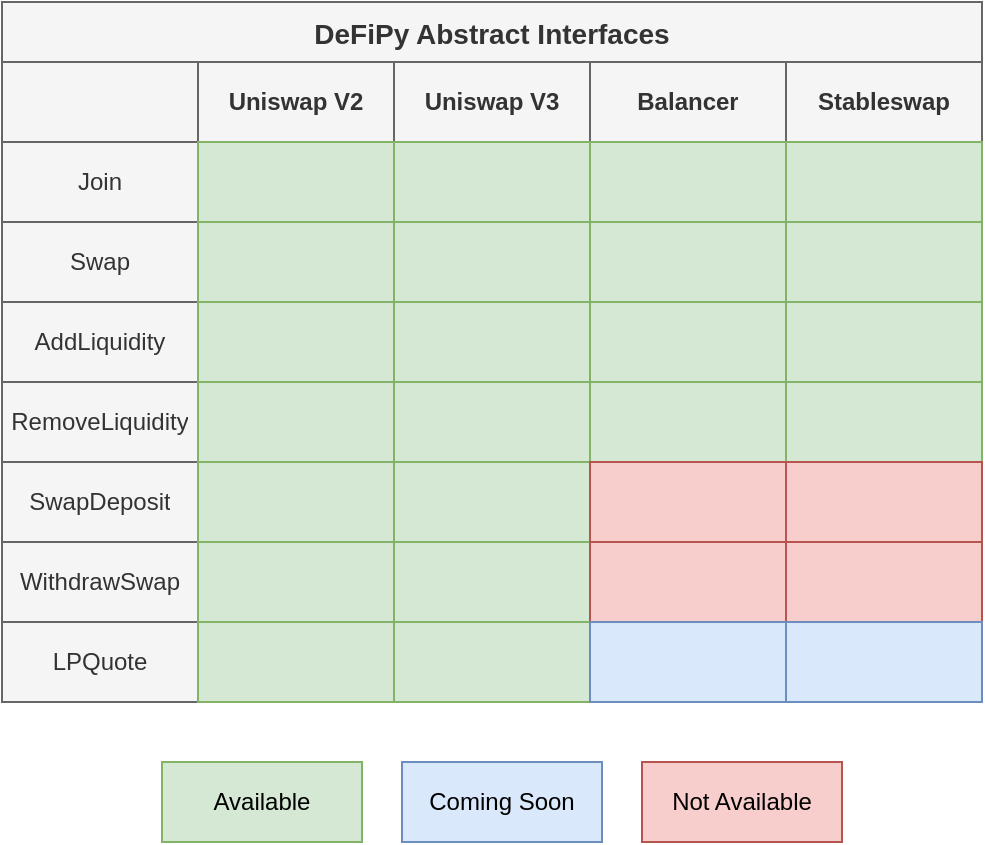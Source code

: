 <mxfile version="27.1.3">
  <diagram name="Page-1" id="juA7UU1YTynV93mA4CoT">
    <mxGraphModel dx="1153" dy="1457" grid="0" gridSize="10" guides="1" tooltips="1" connect="1" arrows="1" fold="1" page="0" pageScale="1" pageWidth="850" pageHeight="1100" math="0" shadow="0">
      <root>
        <mxCell id="0" />
        <mxCell id="1" parent="0" />
        <mxCell id="jbloiGcfbBi2ztfxrmH3-165" value="DeFiPy Abstract Interfaces" style="shape=table;startSize=30;container=1;collapsible=0;childLayout=tableLayout;perimeterSpacing=1;swimlaneFillColor=none;fillColor=#f5f5f5;fontColor=#333333;strokeColor=#666666;fontStyle=1;fontSize=14;" parent="1" vertex="1">
          <mxGeometry x="-120" y="-510" width="490" height="350" as="geometry" />
        </mxCell>
        <mxCell id="jbloiGcfbBi2ztfxrmH3-166" value="" style="shape=tableRow;horizontal=0;startSize=0;swimlaneHead=0;swimlaneBody=0;strokeColor=inherit;top=0;left=0;bottom=0;right=0;collapsible=0;dropTarget=0;fillColor=none;points=[[0,0.5],[1,0.5]];portConstraint=eastwest;" parent="jbloiGcfbBi2ztfxrmH3-165" vertex="1">
          <mxGeometry y="30" width="490" height="40" as="geometry" />
        </mxCell>
        <mxCell id="jbloiGcfbBi2ztfxrmH3-167" value="" style="shape=partialRectangle;html=1;whiteSpace=wrap;connectable=0;strokeColor=#666666;overflow=hidden;fillColor=#f5f5f5;top=1;left=1;bottom=1;right=1;pointerEvents=1;fontColor=#333333;" parent="jbloiGcfbBi2ztfxrmH3-166" vertex="1">
          <mxGeometry width="98" height="40" as="geometry">
            <mxRectangle width="98" height="40" as="alternateBounds" />
          </mxGeometry>
        </mxCell>
        <mxCell id="jbloiGcfbBi2ztfxrmH3-168" value="&lt;b&gt;Uniswap V2&lt;/b&gt;" style="shape=partialRectangle;html=1;whiteSpace=wrap;connectable=0;strokeColor=#666666;overflow=hidden;fillColor=#f5f5f5;top=1;left=1;bottom=1;right=1;pointerEvents=1;fontColor=#333333;" parent="jbloiGcfbBi2ztfxrmH3-166" vertex="1">
          <mxGeometry x="98" width="98" height="40" as="geometry">
            <mxRectangle width="98" height="40" as="alternateBounds" />
          </mxGeometry>
        </mxCell>
        <mxCell id="jbloiGcfbBi2ztfxrmH3-169" value="&lt;b&gt;Uniswap V3&lt;/b&gt;" style="shape=partialRectangle;html=1;whiteSpace=wrap;connectable=0;strokeColor=#666666;overflow=hidden;fillColor=#f5f5f5;top=1;left=1;bottom=1;right=1;pointerEvents=1;fontColor=#333333;" parent="jbloiGcfbBi2ztfxrmH3-166" vertex="1">
          <mxGeometry x="196" width="98" height="40" as="geometry">
            <mxRectangle width="98" height="40" as="alternateBounds" />
          </mxGeometry>
        </mxCell>
        <mxCell id="jbloiGcfbBi2ztfxrmH3-170" value="&lt;b&gt;Balancer&lt;/b&gt;" style="shape=partialRectangle;html=1;whiteSpace=wrap;connectable=0;strokeColor=#666666;overflow=hidden;fillColor=#f5f5f5;top=1;left=1;bottom=1;right=1;pointerEvents=1;fontColor=#333333;" parent="jbloiGcfbBi2ztfxrmH3-166" vertex="1">
          <mxGeometry x="294" width="98" height="40" as="geometry">
            <mxRectangle width="98" height="40" as="alternateBounds" />
          </mxGeometry>
        </mxCell>
        <mxCell id="jbloiGcfbBi2ztfxrmH3-171" value="&lt;b&gt;Stableswap&lt;/b&gt;" style="shape=partialRectangle;html=1;whiteSpace=wrap;connectable=0;strokeColor=#666666;overflow=hidden;fillColor=#f5f5f5;top=1;left=1;bottom=1;right=1;pointerEvents=1;fontColor=#333333;" parent="jbloiGcfbBi2ztfxrmH3-166" vertex="1">
          <mxGeometry x="392" width="98" height="40" as="geometry">
            <mxRectangle width="98" height="40" as="alternateBounds" />
          </mxGeometry>
        </mxCell>
        <mxCell id="jbloiGcfbBi2ztfxrmH3-172" value="" style="shape=tableRow;horizontal=0;startSize=0;swimlaneHead=0;swimlaneBody=0;strokeColor=inherit;top=0;left=0;bottom=0;right=0;collapsible=0;dropTarget=0;fillColor=none;points=[[0,0.5],[1,0.5]];portConstraint=eastwest;" parent="jbloiGcfbBi2ztfxrmH3-165" vertex="1">
          <mxGeometry y="70" width="490" height="40" as="geometry" />
        </mxCell>
        <mxCell id="jbloiGcfbBi2ztfxrmH3-173" value="Join" style="shape=partialRectangle;html=1;whiteSpace=wrap;connectable=0;strokeColor=#666666;overflow=hidden;fillColor=#f5f5f5;top=1;left=1;bottom=1;right=1;pointerEvents=1;fontColor=#333333;" parent="jbloiGcfbBi2ztfxrmH3-172" vertex="1">
          <mxGeometry width="98" height="40" as="geometry">
            <mxRectangle width="98" height="40" as="alternateBounds" />
          </mxGeometry>
        </mxCell>
        <mxCell id="jbloiGcfbBi2ztfxrmH3-174" value="" style="shape=partialRectangle;html=1;whiteSpace=wrap;connectable=0;strokeColor=#82b366;overflow=hidden;fillColor=#d5e8d4;top=1;left=1;bottom=1;right=1;pointerEvents=1;perimeterSpacing=0;fillStyle=solid;" parent="jbloiGcfbBi2ztfxrmH3-172" vertex="1">
          <mxGeometry x="98" width="98" height="40" as="geometry">
            <mxRectangle width="98" height="40" as="alternateBounds" />
          </mxGeometry>
        </mxCell>
        <mxCell id="jbloiGcfbBi2ztfxrmH3-175" value="" style="shape=partialRectangle;html=1;whiteSpace=wrap;connectable=0;strokeColor=#82b366;overflow=hidden;fillColor=#d5e8d4;top=1;left=1;bottom=1;right=1;pointerEvents=1;fillStyle=solid;" parent="jbloiGcfbBi2ztfxrmH3-172" vertex="1">
          <mxGeometry x="196" width="98" height="40" as="geometry">
            <mxRectangle width="98" height="40" as="alternateBounds" />
          </mxGeometry>
        </mxCell>
        <mxCell id="jbloiGcfbBi2ztfxrmH3-176" value="" style="shape=partialRectangle;html=1;whiteSpace=wrap;connectable=0;strokeColor=#82b366;overflow=hidden;fillColor=#d5e8d4;top=1;left=1;bottom=1;right=1;pointerEvents=1;shadow=0;" parent="jbloiGcfbBi2ztfxrmH3-172" vertex="1">
          <mxGeometry x="294" width="98" height="40" as="geometry">
            <mxRectangle width="98" height="40" as="alternateBounds" />
          </mxGeometry>
        </mxCell>
        <mxCell id="jbloiGcfbBi2ztfxrmH3-177" value="" style="shape=partialRectangle;html=1;whiteSpace=wrap;connectable=0;strokeColor=#82b366;overflow=hidden;fillColor=#d5e8d4;top=1;left=1;bottom=1;right=1;pointerEvents=1;" parent="jbloiGcfbBi2ztfxrmH3-172" vertex="1">
          <mxGeometry x="392" width="98" height="40" as="geometry">
            <mxRectangle width="98" height="40" as="alternateBounds" />
          </mxGeometry>
        </mxCell>
        <mxCell id="jbloiGcfbBi2ztfxrmH3-178" value="" style="shape=tableRow;horizontal=0;startSize=0;swimlaneHead=0;swimlaneBody=0;strokeColor=inherit;top=0;left=0;bottom=0;right=0;collapsible=0;dropTarget=0;fillColor=none;points=[[0,0.5],[1,0.5]];portConstraint=eastwest;" parent="jbloiGcfbBi2ztfxrmH3-165" vertex="1">
          <mxGeometry y="110" width="490" height="40" as="geometry" />
        </mxCell>
        <mxCell id="jbloiGcfbBi2ztfxrmH3-179" value="Swap" style="shape=partialRectangle;html=1;whiteSpace=wrap;connectable=0;strokeColor=#666666;overflow=hidden;fillColor=#f5f5f5;top=1;left=1;bottom=1;right=1;pointerEvents=1;fontColor=#333333;" parent="jbloiGcfbBi2ztfxrmH3-178" vertex="1">
          <mxGeometry width="98" height="40" as="geometry">
            <mxRectangle width="98" height="40" as="alternateBounds" />
          </mxGeometry>
        </mxCell>
        <mxCell id="jbloiGcfbBi2ztfxrmH3-180" value="" style="shape=partialRectangle;html=1;whiteSpace=wrap;connectable=0;strokeColor=#82b366;overflow=hidden;fillColor=#d5e8d4;top=1;left=1;bottom=1;right=1;pointerEvents=1;" parent="jbloiGcfbBi2ztfxrmH3-178" vertex="1">
          <mxGeometry x="98" width="98" height="40" as="geometry">
            <mxRectangle width="98" height="40" as="alternateBounds" />
          </mxGeometry>
        </mxCell>
        <mxCell id="jbloiGcfbBi2ztfxrmH3-181" value="" style="shape=partialRectangle;html=1;whiteSpace=wrap;connectable=0;strokeColor=#82b366;overflow=hidden;fillColor=#d5e8d4;top=1;left=1;bottom=1;right=1;pointerEvents=1;" parent="jbloiGcfbBi2ztfxrmH3-178" vertex="1">
          <mxGeometry x="196" width="98" height="40" as="geometry">
            <mxRectangle width="98" height="40" as="alternateBounds" />
          </mxGeometry>
        </mxCell>
        <mxCell id="jbloiGcfbBi2ztfxrmH3-182" value="" style="shape=partialRectangle;html=1;whiteSpace=wrap;connectable=0;strokeColor=#82b366;overflow=hidden;fillColor=#d5e8d4;top=1;left=1;bottom=1;right=1;pointerEvents=1;" parent="jbloiGcfbBi2ztfxrmH3-178" vertex="1">
          <mxGeometry x="294" width="98" height="40" as="geometry">
            <mxRectangle width="98" height="40" as="alternateBounds" />
          </mxGeometry>
        </mxCell>
        <mxCell id="jbloiGcfbBi2ztfxrmH3-183" value="" style="shape=partialRectangle;html=1;whiteSpace=wrap;connectable=0;strokeColor=#82b366;overflow=hidden;fillColor=#d5e8d4;top=1;left=1;bottom=1;right=1;pointerEvents=1;" parent="jbloiGcfbBi2ztfxrmH3-178" vertex="1">
          <mxGeometry x="392" width="98" height="40" as="geometry">
            <mxRectangle width="98" height="40" as="alternateBounds" />
          </mxGeometry>
        </mxCell>
        <mxCell id="jbloiGcfbBi2ztfxrmH3-184" value="" style="shape=tableRow;horizontal=0;startSize=0;swimlaneHead=0;swimlaneBody=0;strokeColor=inherit;top=0;left=0;bottom=0;right=0;collapsible=0;dropTarget=0;fillColor=none;points=[[0,0.5],[1,0.5]];portConstraint=eastwest;" parent="jbloiGcfbBi2ztfxrmH3-165" vertex="1">
          <mxGeometry y="150" width="490" height="40" as="geometry" />
        </mxCell>
        <mxCell id="jbloiGcfbBi2ztfxrmH3-185" value="AddLiquidity" style="shape=partialRectangle;html=1;whiteSpace=wrap;connectable=0;strokeColor=#666666;overflow=hidden;fillColor=#f5f5f5;top=1;left=1;bottom=1;right=1;pointerEvents=1;fontColor=#333333;" parent="jbloiGcfbBi2ztfxrmH3-184" vertex="1">
          <mxGeometry width="98" height="40" as="geometry">
            <mxRectangle width="98" height="40" as="alternateBounds" />
          </mxGeometry>
        </mxCell>
        <mxCell id="jbloiGcfbBi2ztfxrmH3-186" value="" style="shape=partialRectangle;html=1;whiteSpace=wrap;connectable=0;strokeColor=#82b366;overflow=hidden;fillColor=#d5e8d4;top=1;left=1;bottom=1;right=1;pointerEvents=1;" parent="jbloiGcfbBi2ztfxrmH3-184" vertex="1">
          <mxGeometry x="98" width="98" height="40" as="geometry">
            <mxRectangle width="98" height="40" as="alternateBounds" />
          </mxGeometry>
        </mxCell>
        <mxCell id="jbloiGcfbBi2ztfxrmH3-187" value="" style="shape=partialRectangle;html=1;whiteSpace=wrap;connectable=0;strokeColor=#82b366;overflow=hidden;fillColor=#d5e8d4;top=1;left=1;bottom=1;right=1;pointerEvents=1;" parent="jbloiGcfbBi2ztfxrmH3-184" vertex="1">
          <mxGeometry x="196" width="98" height="40" as="geometry">
            <mxRectangle width="98" height="40" as="alternateBounds" />
          </mxGeometry>
        </mxCell>
        <mxCell id="jbloiGcfbBi2ztfxrmH3-188" value="" style="shape=partialRectangle;html=1;whiteSpace=wrap;connectable=0;strokeColor=#82b366;overflow=hidden;fillColor=#d5e8d4;top=1;left=1;bottom=1;right=1;pointerEvents=1;" parent="jbloiGcfbBi2ztfxrmH3-184" vertex="1">
          <mxGeometry x="294" width="98" height="40" as="geometry">
            <mxRectangle width="98" height="40" as="alternateBounds" />
          </mxGeometry>
        </mxCell>
        <mxCell id="jbloiGcfbBi2ztfxrmH3-189" value="" style="shape=partialRectangle;html=1;whiteSpace=wrap;connectable=0;strokeColor=#82b366;overflow=hidden;fillColor=#d5e8d4;top=1;left=1;bottom=1;right=1;pointerEvents=1;" parent="jbloiGcfbBi2ztfxrmH3-184" vertex="1">
          <mxGeometry x="392" width="98" height="40" as="geometry">
            <mxRectangle width="98" height="40" as="alternateBounds" />
          </mxGeometry>
        </mxCell>
        <mxCell id="jbloiGcfbBi2ztfxrmH3-190" value="" style="shape=tableRow;horizontal=0;startSize=0;swimlaneHead=0;swimlaneBody=0;strokeColor=inherit;top=0;left=0;bottom=0;right=0;collapsible=0;dropTarget=0;fillColor=none;points=[[0,0.5],[1,0.5]];portConstraint=eastwest;" parent="jbloiGcfbBi2ztfxrmH3-165" vertex="1">
          <mxGeometry y="190" width="490" height="40" as="geometry" />
        </mxCell>
        <mxCell id="jbloiGcfbBi2ztfxrmH3-191" value="RemoveLiquidity" style="shape=partialRectangle;html=1;whiteSpace=wrap;connectable=0;strokeColor=#666666;overflow=hidden;fillColor=#f5f5f5;top=1;left=1;bottom=1;right=1;pointerEvents=1;fontColor=#333333;" parent="jbloiGcfbBi2ztfxrmH3-190" vertex="1">
          <mxGeometry width="98" height="40" as="geometry">
            <mxRectangle width="98" height="40" as="alternateBounds" />
          </mxGeometry>
        </mxCell>
        <mxCell id="jbloiGcfbBi2ztfxrmH3-192" value="" style="shape=partialRectangle;html=1;whiteSpace=wrap;connectable=0;strokeColor=#82b366;overflow=hidden;fillColor=#d5e8d4;top=1;left=1;bottom=1;right=1;pointerEvents=1;" parent="jbloiGcfbBi2ztfxrmH3-190" vertex="1">
          <mxGeometry x="98" width="98" height="40" as="geometry">
            <mxRectangle width="98" height="40" as="alternateBounds" />
          </mxGeometry>
        </mxCell>
        <mxCell id="jbloiGcfbBi2ztfxrmH3-193" value="" style="shape=partialRectangle;html=1;whiteSpace=wrap;connectable=0;strokeColor=#82b366;overflow=hidden;fillColor=#d5e8d4;top=1;left=1;bottom=1;right=1;pointerEvents=1;" parent="jbloiGcfbBi2ztfxrmH3-190" vertex="1">
          <mxGeometry x="196" width="98" height="40" as="geometry">
            <mxRectangle width="98" height="40" as="alternateBounds" />
          </mxGeometry>
        </mxCell>
        <mxCell id="jbloiGcfbBi2ztfxrmH3-194" value="" style="shape=partialRectangle;html=1;whiteSpace=wrap;connectable=0;strokeColor=#82b366;overflow=hidden;fillColor=#d5e8d4;top=1;left=1;bottom=1;right=1;pointerEvents=1;" parent="jbloiGcfbBi2ztfxrmH3-190" vertex="1">
          <mxGeometry x="294" width="98" height="40" as="geometry">
            <mxRectangle width="98" height="40" as="alternateBounds" />
          </mxGeometry>
        </mxCell>
        <mxCell id="jbloiGcfbBi2ztfxrmH3-195" value="" style="shape=partialRectangle;html=1;whiteSpace=wrap;connectable=0;strokeColor=#82b366;overflow=hidden;fillColor=#d5e8d4;top=1;left=1;bottom=1;right=1;pointerEvents=1;" parent="jbloiGcfbBi2ztfxrmH3-190" vertex="1">
          <mxGeometry x="392" width="98" height="40" as="geometry">
            <mxRectangle width="98" height="40" as="alternateBounds" />
          </mxGeometry>
        </mxCell>
        <mxCell id="jbloiGcfbBi2ztfxrmH3-196" value="" style="shape=tableRow;horizontal=0;startSize=0;swimlaneHead=0;swimlaneBody=0;strokeColor=inherit;top=0;left=0;bottom=0;right=0;collapsible=0;dropTarget=0;fillColor=none;points=[[0,0.5],[1,0.5]];portConstraint=eastwest;" parent="jbloiGcfbBi2ztfxrmH3-165" vertex="1">
          <mxGeometry y="230" width="490" height="40" as="geometry" />
        </mxCell>
        <mxCell id="jbloiGcfbBi2ztfxrmH3-197" value="SwapDeposit" style="shape=partialRectangle;html=1;whiteSpace=wrap;connectable=0;strokeColor=#666666;overflow=hidden;fillColor=#f5f5f5;top=1;left=1;bottom=1;right=1;pointerEvents=1;fontColor=#333333;" parent="jbloiGcfbBi2ztfxrmH3-196" vertex="1">
          <mxGeometry width="98" height="40" as="geometry">
            <mxRectangle width="98" height="40" as="alternateBounds" />
          </mxGeometry>
        </mxCell>
        <mxCell id="jbloiGcfbBi2ztfxrmH3-198" value="" style="shape=partialRectangle;html=1;whiteSpace=wrap;connectable=0;strokeColor=#82b366;overflow=hidden;fillColor=#d5e8d4;top=1;left=1;bottom=1;right=1;pointerEvents=1;" parent="jbloiGcfbBi2ztfxrmH3-196" vertex="1">
          <mxGeometry x="98" width="98" height="40" as="geometry">
            <mxRectangle width="98" height="40" as="alternateBounds" />
          </mxGeometry>
        </mxCell>
        <mxCell id="jbloiGcfbBi2ztfxrmH3-199" value="" style="shape=partialRectangle;html=1;whiteSpace=wrap;connectable=0;strokeColor=#82b366;overflow=hidden;fillColor=#d5e8d4;top=1;left=1;bottom=1;right=1;pointerEvents=1;" parent="jbloiGcfbBi2ztfxrmH3-196" vertex="1">
          <mxGeometry x="196" width="98" height="40" as="geometry">
            <mxRectangle width="98" height="40" as="alternateBounds" />
          </mxGeometry>
        </mxCell>
        <mxCell id="jbloiGcfbBi2ztfxrmH3-200" value="" style="shape=partialRectangle;html=1;whiteSpace=wrap;connectable=0;strokeColor=#b85450;overflow=hidden;fillColor=#f8cecc;top=1;left=1;bottom=1;right=1;pointerEvents=1;" parent="jbloiGcfbBi2ztfxrmH3-196" vertex="1">
          <mxGeometry x="294" width="98" height="40" as="geometry">
            <mxRectangle width="98" height="40" as="alternateBounds" />
          </mxGeometry>
        </mxCell>
        <mxCell id="jbloiGcfbBi2ztfxrmH3-201" value="" style="shape=partialRectangle;html=1;whiteSpace=wrap;connectable=0;strokeColor=#b85450;overflow=hidden;fillColor=#f8cecc;top=1;left=1;bottom=1;right=1;pointerEvents=1;" parent="jbloiGcfbBi2ztfxrmH3-196" vertex="1">
          <mxGeometry x="392" width="98" height="40" as="geometry">
            <mxRectangle width="98" height="40" as="alternateBounds" />
          </mxGeometry>
        </mxCell>
        <mxCell id="jbloiGcfbBi2ztfxrmH3-202" value="" style="shape=tableRow;horizontal=0;startSize=0;swimlaneHead=0;swimlaneBody=0;strokeColor=inherit;top=0;left=0;bottom=0;right=0;collapsible=0;dropTarget=0;fillColor=none;points=[[0,0.5],[1,0.5]];portConstraint=eastwest;" parent="jbloiGcfbBi2ztfxrmH3-165" vertex="1">
          <mxGeometry y="270" width="490" height="40" as="geometry" />
        </mxCell>
        <mxCell id="jbloiGcfbBi2ztfxrmH3-203" value="WithdrawSwap" style="shape=partialRectangle;html=1;whiteSpace=wrap;connectable=0;strokeColor=#666666;overflow=hidden;fillColor=#f5f5f5;top=1;left=1;bottom=1;right=1;pointerEvents=1;fontColor=#333333;" parent="jbloiGcfbBi2ztfxrmH3-202" vertex="1">
          <mxGeometry width="98" height="40" as="geometry">
            <mxRectangle width="98" height="40" as="alternateBounds" />
          </mxGeometry>
        </mxCell>
        <mxCell id="jbloiGcfbBi2ztfxrmH3-204" value="" style="shape=partialRectangle;html=1;whiteSpace=wrap;connectable=0;strokeColor=#82b366;overflow=hidden;fillColor=#d5e8d4;top=1;left=1;bottom=1;right=1;pointerEvents=1;" parent="jbloiGcfbBi2ztfxrmH3-202" vertex="1">
          <mxGeometry x="98" width="98" height="40" as="geometry">
            <mxRectangle width="98" height="40" as="alternateBounds" />
          </mxGeometry>
        </mxCell>
        <mxCell id="jbloiGcfbBi2ztfxrmH3-205" value="" style="shape=partialRectangle;html=1;whiteSpace=wrap;connectable=0;strokeColor=#82b366;overflow=hidden;fillColor=#d5e8d4;top=1;left=1;bottom=1;right=1;pointerEvents=1;" parent="jbloiGcfbBi2ztfxrmH3-202" vertex="1">
          <mxGeometry x="196" width="98" height="40" as="geometry">
            <mxRectangle width="98" height="40" as="alternateBounds" />
          </mxGeometry>
        </mxCell>
        <mxCell id="jbloiGcfbBi2ztfxrmH3-206" value="" style="shape=partialRectangle;html=1;whiteSpace=wrap;connectable=0;strokeColor=#b85450;overflow=hidden;fillColor=#f8cecc;top=1;left=1;bottom=1;right=1;pointerEvents=1;" parent="jbloiGcfbBi2ztfxrmH3-202" vertex="1">
          <mxGeometry x="294" width="98" height="40" as="geometry">
            <mxRectangle width="98" height="40" as="alternateBounds" />
          </mxGeometry>
        </mxCell>
        <mxCell id="jbloiGcfbBi2ztfxrmH3-207" value="" style="shape=partialRectangle;html=1;whiteSpace=wrap;connectable=0;strokeColor=#b85450;overflow=hidden;fillColor=#f8cecc;top=1;left=1;bottom=1;right=1;pointerEvents=1;" parent="jbloiGcfbBi2ztfxrmH3-202" vertex="1">
          <mxGeometry x="392" width="98" height="40" as="geometry">
            <mxRectangle width="98" height="40" as="alternateBounds" />
          </mxGeometry>
        </mxCell>
        <mxCell id="zfahaj82edr_LXblbaJG-1" style="shape=tableRow;horizontal=0;startSize=0;swimlaneHead=0;swimlaneBody=0;strokeColor=inherit;top=0;left=0;bottom=0;right=0;collapsible=0;dropTarget=0;fillColor=none;points=[[0,0.5],[1,0.5]];portConstraint=eastwest;" parent="jbloiGcfbBi2ztfxrmH3-165" vertex="1">
          <mxGeometry y="310" width="490" height="40" as="geometry" />
        </mxCell>
        <mxCell id="zfahaj82edr_LXblbaJG-2" value="LPQuote" style="shape=partialRectangle;html=1;whiteSpace=wrap;connectable=0;strokeColor=#666666;overflow=hidden;fillColor=#f5f5f5;top=1;left=1;bottom=1;right=1;pointerEvents=1;fontColor=#333333;" parent="zfahaj82edr_LXblbaJG-1" vertex="1">
          <mxGeometry width="98" height="40" as="geometry">
            <mxRectangle width="98" height="40" as="alternateBounds" />
          </mxGeometry>
        </mxCell>
        <mxCell id="zfahaj82edr_LXblbaJG-3" style="shape=partialRectangle;html=1;whiteSpace=wrap;connectable=0;strokeColor=#82b366;overflow=hidden;fillColor=#d5e8d4;top=1;left=1;bottom=1;right=1;pointerEvents=1;" parent="zfahaj82edr_LXblbaJG-1" vertex="1">
          <mxGeometry x="98" width="98" height="40" as="geometry">
            <mxRectangle width="98" height="40" as="alternateBounds" />
          </mxGeometry>
        </mxCell>
        <mxCell id="zfahaj82edr_LXblbaJG-4" style="shape=partialRectangle;html=1;whiteSpace=wrap;connectable=0;strokeColor=#82b366;overflow=hidden;fillColor=#d5e8d4;top=1;left=1;bottom=1;right=1;pointerEvents=1;" parent="zfahaj82edr_LXblbaJG-1" vertex="1">
          <mxGeometry x="196" width="98" height="40" as="geometry">
            <mxRectangle width="98" height="40" as="alternateBounds" />
          </mxGeometry>
        </mxCell>
        <mxCell id="zfahaj82edr_LXblbaJG-5" style="shape=partialRectangle;html=1;whiteSpace=wrap;connectable=0;strokeColor=#6c8ebf;overflow=hidden;fillColor=#dae8fc;top=1;left=1;bottom=1;right=1;pointerEvents=1;" parent="zfahaj82edr_LXblbaJG-1" vertex="1">
          <mxGeometry x="294" width="98" height="40" as="geometry">
            <mxRectangle width="98" height="40" as="alternateBounds" />
          </mxGeometry>
        </mxCell>
        <mxCell id="zfahaj82edr_LXblbaJG-6" style="shape=partialRectangle;html=1;whiteSpace=wrap;connectable=0;strokeColor=#6c8ebf;overflow=hidden;fillColor=#dae8fc;top=1;left=1;bottom=1;right=1;pointerEvents=1;" parent="zfahaj82edr_LXblbaJG-1" vertex="1">
          <mxGeometry x="392" width="98" height="40" as="geometry">
            <mxRectangle width="98" height="40" as="alternateBounds" />
          </mxGeometry>
        </mxCell>
        <mxCell id="jbloiGcfbBi2ztfxrmH3-208" value="Available" style="rounded=0;whiteSpace=wrap;html=1;fillColor=#d5e8d4;strokeColor=#82b366;" parent="1" vertex="1">
          <mxGeometry x="-40" y="-130" width="100" height="40" as="geometry" />
        </mxCell>
        <mxCell id="jbloiGcfbBi2ztfxrmH3-209" value="Coming Soon" style="rounded=0;whiteSpace=wrap;html=1;fillColor=#dae8fc;strokeColor=#6c8ebf;" parent="1" vertex="1">
          <mxGeometry x="80" y="-130" width="100" height="40" as="geometry" />
        </mxCell>
        <mxCell id="jbloiGcfbBi2ztfxrmH3-210" value="Not Available" style="rounded=0;whiteSpace=wrap;html=1;fillColor=#f8cecc;strokeColor=#b85450;" parent="1" vertex="1">
          <mxGeometry x="200" y="-130" width="100" height="40" as="geometry" />
        </mxCell>
      </root>
    </mxGraphModel>
  </diagram>
</mxfile>
